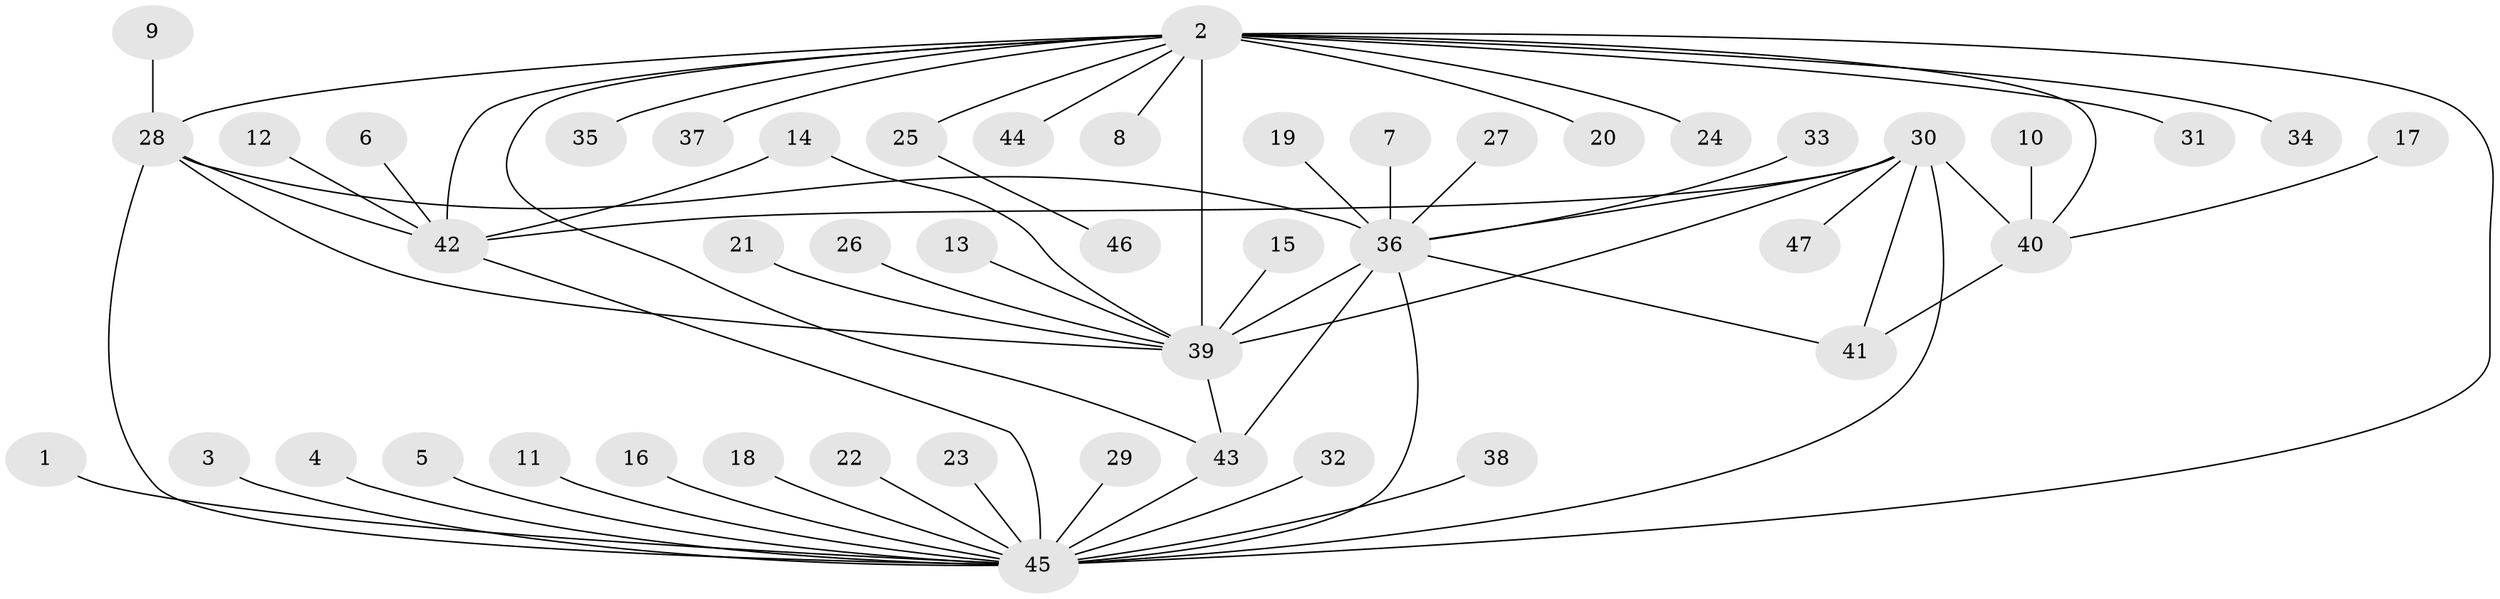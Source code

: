 // original degree distribution, {14: 0.021505376344086023, 8: 0.03225806451612903, 24: 0.010752688172043012, 1: 0.5483870967741935, 5: 0.010752688172043012, 3: 0.07526881720430108, 2: 0.20430107526881722, 9: 0.021505376344086023, 7: 0.010752688172043012, 4: 0.053763440860215055, 6: 0.010752688172043012}
// Generated by graph-tools (version 1.1) at 2025/26/03/09/25 03:26:09]
// undirected, 47 vertices, 62 edges
graph export_dot {
graph [start="1"]
  node [color=gray90,style=filled];
  1;
  2;
  3;
  4;
  5;
  6;
  7;
  8;
  9;
  10;
  11;
  12;
  13;
  14;
  15;
  16;
  17;
  18;
  19;
  20;
  21;
  22;
  23;
  24;
  25;
  26;
  27;
  28;
  29;
  30;
  31;
  32;
  33;
  34;
  35;
  36;
  37;
  38;
  39;
  40;
  41;
  42;
  43;
  44;
  45;
  46;
  47;
  1 -- 45 [weight=1.0];
  2 -- 8 [weight=1.0];
  2 -- 20 [weight=1.0];
  2 -- 24 [weight=1.0];
  2 -- 25 [weight=1.0];
  2 -- 28 [weight=1.0];
  2 -- 31 [weight=1.0];
  2 -- 34 [weight=1.0];
  2 -- 35 [weight=1.0];
  2 -- 37 [weight=1.0];
  2 -- 39 [weight=2.0];
  2 -- 40 [weight=1.0];
  2 -- 42 [weight=1.0];
  2 -- 43 [weight=1.0];
  2 -- 44 [weight=2.0];
  2 -- 45 [weight=4.0];
  3 -- 45 [weight=1.0];
  4 -- 45 [weight=1.0];
  5 -- 45 [weight=1.0];
  6 -- 42 [weight=1.0];
  7 -- 36 [weight=1.0];
  9 -- 28 [weight=1.0];
  10 -- 40 [weight=1.0];
  11 -- 45 [weight=1.0];
  12 -- 42 [weight=1.0];
  13 -- 39 [weight=1.0];
  14 -- 39 [weight=1.0];
  14 -- 42 [weight=1.0];
  15 -- 39 [weight=1.0];
  16 -- 45 [weight=1.0];
  17 -- 40 [weight=1.0];
  18 -- 45 [weight=1.0];
  19 -- 36 [weight=1.0];
  21 -- 39 [weight=1.0];
  22 -- 45 [weight=1.0];
  23 -- 45 [weight=1.0];
  25 -- 46 [weight=1.0];
  26 -- 39 [weight=1.0];
  27 -- 36 [weight=1.0];
  28 -- 36 [weight=2.0];
  28 -- 39 [weight=1.0];
  28 -- 42 [weight=1.0];
  28 -- 45 [weight=1.0];
  29 -- 45 [weight=1.0];
  30 -- 36 [weight=1.0];
  30 -- 39 [weight=1.0];
  30 -- 40 [weight=1.0];
  30 -- 41 [weight=2.0];
  30 -- 42 [weight=1.0];
  30 -- 45 [weight=1.0];
  30 -- 47 [weight=1.0];
  32 -- 45 [weight=1.0];
  33 -- 36 [weight=1.0];
  36 -- 39 [weight=2.0];
  36 -- 41 [weight=2.0];
  36 -- 43 [weight=1.0];
  36 -- 45 [weight=1.0];
  38 -- 45 [weight=1.0];
  39 -- 43 [weight=1.0];
  40 -- 41 [weight=1.0];
  42 -- 45 [weight=1.0];
  43 -- 45 [weight=1.0];
}
